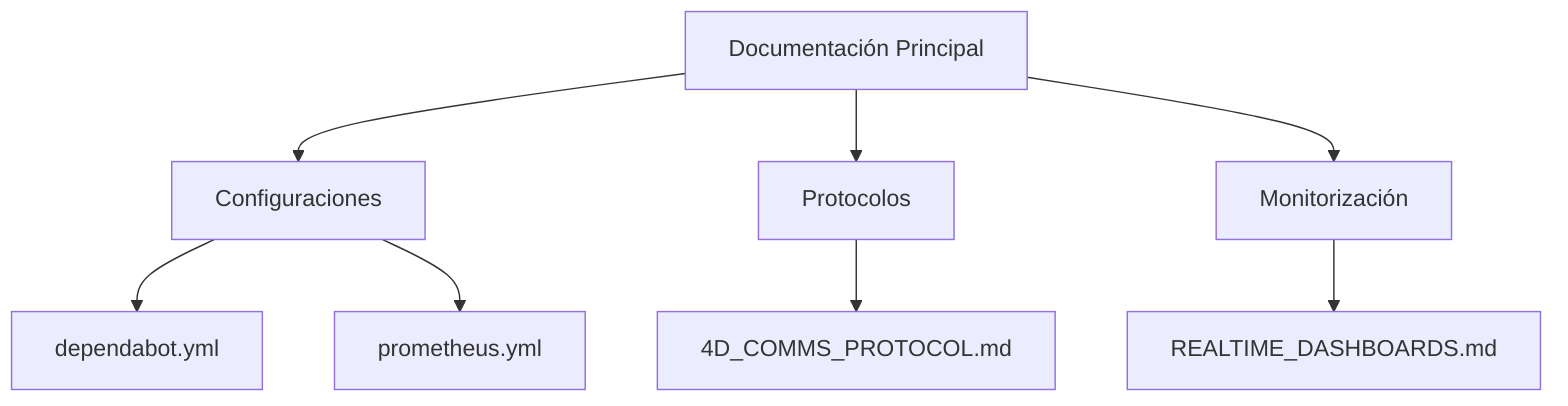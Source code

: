flowchart TD
A[Documentación Principal] --> B[Configuraciones]
A --> C[Protocolos]
A --> D[Monitorización]
B --> B1[dependabot.yml]
B --> B2[prometheus.yml]
C --> C1[4D_COMMS_PROTOCOL.md]
D --> D1[REALTIME_DASHBOARDS.md]